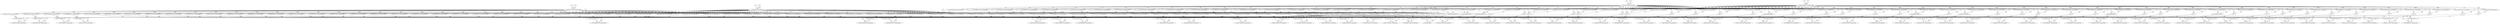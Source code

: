 digraph BayesianNetwork {
<96> -> <160> [label=mu]
<98> -> <99> [label=mu]
<162> -> <163> [label=left]
<290> -> <291> [label=sigma]
<322> -> <323> [label=right]
<386> -> <387> [label=left]
<514> -> <515> [label=sigma]
<546> -> <547> [label=right]
<226> -> <228> [label=mu]
<258> -> <260> [label=left]
<450> -> <452> [label=mu]
<482> -> <484> [label=left]
<194> -> <198> [label=right]
<93> -> <257> [label=mu]
<418> -> <422> [label=right]
<96> -> <167> [label=mu]
<93> -> <264> [label=mu]
<96> -> <174> [label=mu]
<93> -> <271> [label=mu]
<96> -> <181> [label=mu]
<93> -> <278> [label=mu]
<96> -> <188> [label=mu]
<93> -> <285> [label=mu]
<227> -> <228> [label=sigma]
<259> -> <260> [label=right]
<323> -> <324> [label=left]
<451> -> <452> [label=sigma]
<483> -> <484> [label=right]
<547> -> <548> [label=left]
<163> -> <165> [label=mu]
<195> -> <197> [label=left]
<387> -> <389> [label=mu]
<419> -> <421> [label=left]
<96> -> <195> [label=mu]
<99> -> <103> [label=sigma]
<131> -> <135> [label=right]
<355> -> <359> [label=right]
<93> -> <292> [label=mu]
<96> -> <202> [label=mu]
<99> -> <110> [label=sigma]
<93> -> <299> [label=mu]
<96> -> <209> [label=mu]
<99> -> <117> [label=sigma]
<93> -> <306> [label=mu]
<96> -> <216> [label=mu]
<99> -> <124> [label=sigma]
<93> -> <313> [label=mu]
<96> -> <223> [label=mu]
<99> -> <131> [label=sigma]
<164> -> <165> [label=sigma]
<196> -> <197> [label=right]
<260> -> <261> [label=left]
<388> -> <389> [label=sigma]
<420> -> <421> [label=right]
<484> -> <485> [label=left]
<100> -> <102> [label=sigma]
<132> -> <134> [label=left]
<324> -> <326> [label=mu]
<356> -> <358> [label=left]
<548> -> <550> [label=mu]
<93> -> <320> [label=mu]
<292> -> <296> [label=right]
<516> -> <520> [label=right]
<96> -> <230> [label=mu]
<99> -> <138> [label=sigma]
<93> -> <327> [label=mu]
<96> -> <237> [label=mu]
<99> -> <145> [label=sigma]
<93> -> <334> [label=mu]
<96> -> <244> [label=mu]
<99> -> <152> [label=sigma]
<93> -> <341> [label=mu]
<96> -> <251> [label=mu]
<99> -> <159> [label=sigma]
<93> -> <348> [label=mu]
<101> -> <102> [label=mu]
<133> -> <134> [label=right]
<197> -> <198> [label=left]
<325> -> <326> [label=sigma]
<357> -> <358> [label=right]
<421> -> <422> [label=left]
<549> -> <550> [label=sigma]
<96> -> <258> [label=mu]
<261> -> <263> [label=mu]
<293> -> <295> [label=left]
<485> -> <487> [label=mu]
<517> -> <519> [label=left]
<99> -> <166> [label=sigma]
<229> -> <233> [label=right]
<453> -> <457> [label=right]
<93> -> <355> [label=mu]
<96> -> <265> [label=mu]
<99> -> <173> [label=sigma]
<93> -> <362> [label=mu]
<96> -> <272> [label=mu]
<99> -> <180> [label=sigma]
<93> -> <369> [label=mu]
<96> -> <279> [label=mu]
<99> -> <187> [label=sigma]
<93> -> <376> [label=mu]
<96> -> <286> [label=mu]
<99> -> <194> [label=sigma]
<134> -> <135> [label=left]
<262> -> <263> [label=sigma]
<294> -> <295> [label=right]
<358> -> <359> [label=left]
<486> -> <487> [label=sigma]
<518> -> <519> [label=right]
<102> -> <104> [label=sigma]
<198> -> <200> [label=mu]
<230> -> <232> [label=left]
<93> -> <383> [label=mu]
<422> -> <424> [label=mu]
<454> -> <456> [label=left]
<166> -> <170> [label=right]
<390> -> <394> [label=right]
<96> -> <293> [label=mu]
<99> -> <201> [label=sigma]
<102> -> <111> [label=sigma]
<93> -> <390> [label=mu]
<96> -> <300> [label=mu]
<99> -> <208> [label=sigma]
<102> -> <118> [label=sigma]
<93> -> <397> [label=mu]
<96> -> <307> [label=mu]
<99> -> <215> [label=sigma]
<102> -> <125> [label=sigma]
<93> -> <404> [label=mu]
<96> -> <314> [label=mu]
<99> -> <222> [label=sigma]
<102> -> <132> [label=sigma]
<93> -> <411> [label=mu]
<199> -> <200> [label=sigma]
<231> -> <232> [label=right]
<295> -> <296> [label=left]
<96> -> <321> [label=mu]
<423> -> <424> [label=sigma]
<455> -> <456> [label=right]
<519> -> <520> [label=left]
<135> -> <137> [label=mu]
<167> -> <169> [label=left]
<99> -> <229> [label=sigma]
<359> -> <361> [label=mu]
<391> -> <393> [label=left]
<103> -> <107> [label=right]
<327> -> <331> [label=right]
<102> -> <139> [label=sigma]
<93> -> <418> [label=mu]
<96> -> <328> [label=mu]
<99> -> <236> [label=sigma]
<102> -> <146> [label=sigma]
<93> -> <425> [label=mu]
<96> -> <335> [label=mu]
<99> -> <243> [label=sigma]
<102> -> <153> [label=sigma]
<93> -> <432> [label=mu]
<96> -> <342> [label=mu]
<99> -> <250> [label=sigma]
<102> -> <160> [label=sigma]
<93> -> <439> [label=mu]
<96> -> <349> [label=mu]
<99> -> <257> [label=sigma]
<168> -> <169> [label=right]
<136> -> <137> [label=sigma]
<102> -> <167> [label=sigma]
<232> -> <233> [label=left]
<360> -> <361> [label=sigma]
<392> -> <393> [label=right]
<93> -> <446> [label=mu]
<456> -> <457> [label=left]
<104> -> <106> [label=left]
<296> -> <298> [label=mu]
<328> -> <330> [label=left]
<520> -> <522> [label=mu]
<264> -> <268> [label=right]
<96> -> <356> [label=mu]
<488> -> <492> [label=right]
<99> -> <264> [label=sigma]
<102> -> <174> [label=sigma]
<93> -> <453> [label=mu]
<96> -> <363> [label=mu]
<99> -> <271> [label=sigma]
<102> -> <181> [label=sigma]
<93> -> <460> [label=mu]
<96> -> <370> [label=mu]
<99> -> <278> [label=sigma]
<102> -> <188> [label=sigma]
<93> -> <467> [label=mu]
<96> -> <377> [label=mu]
<99> -> <285> [label=sigma]
<102> -> <195> [label=sigma]
<93> -> <474> [label=mu]
<96> -> <384> [label=mu]
<105> -> <106> [label=right]
<169> -> <170> [label=left]
<99> -> <292> [label=sigma]
<297> -> <298> [label=sigma]
<329> -> <330> [label=right]
<393> -> <394> [label=left]
<521> -> <522> [label=sigma]
<233> -> <235> [label=mu]
<265> -> <267> [label=left]
<457> -> <459> [label=mu]
<489> -> <491> [label=left]
<102> -> <202> [label=sigma]
<201> -> <205> [label=right]
<425> -> <429> [label=right]
<93> -> <481> [label=mu]
<96> -> <391> [label=mu]
<99> -> <299> [label=sigma]
<102> -> <209> [label=sigma]
<93> -> <488> [label=mu]
<96> -> <398> [label=mu]
<99> -> <306> [label=sigma]
<102> -> <216> [label=sigma]
<93> -> <495> [label=mu]
<96> -> <405> [label=mu]
<99> -> <313> [label=sigma]
<102> -> <223> [label=sigma]
<93> -> <502> [label=mu]
<96> -> <412> [label=mu]
<99> -> <320> [label=sigma]
<102> -> <230> [label=sigma]
<93> -> <509> [label=mu]
<106> -> <107> [label=left]
<234> -> <235> [label=sigma]
<266> -> <267> [label=right]
<330> -> <331> [label=left]
<458> -> <459> [label=sigma]
<490> -> <491> [label=right]
<170> -> <172> [label=mu]
<202> -> <204> [label=left]
<394> -> <396> [label=mu]
<426> -> <428> [label=left]
<96> -> <419> [label=mu]
<138> -> <142> [label=right]
<99> -> <327> [label=sigma]
<362> -> <366> [label=right]
<102> -> <237> [label=sigma]
<93> -> <516> [label=mu]
<96> -> <426> [label=mu]
<99> -> <334> [label=sigma]
<102> -> <244> [label=sigma]
<93> -> <523> [label=mu]
<96> -> <433> [label=mu]
<99> -> <341> [label=sigma]
<102> -> <251> [label=sigma]
<93> -> <530> [label=mu]
<96> -> <440> [label=mu]
<99> -> <348> [label=sigma]
<102> -> <258> [label=sigma]
<93> -> <537> [label=mu]
<96> -> <447> [label=mu]
<99> -> <355> [label=sigma]
<171> -> <172> [label=sigma]
<203> -> <204> [label=right]
<267> -> <268> [label=left]
<395> -> <396> [label=sigma]
<427> -> <428> [label=right]
<491> -> <492> [label=left]
<107> -> <109> [label=mu]
<139> -> <141> [label=left]
<331> -> <333> [label=mu]
<363> -> <365> [label=left]
<102> -> <265> [label=sigma]
<93> -> <544> [label=mu]
<299> -> <303> [label=right]
<523> -> <527> [label=right]
<96> -> <454> [label=mu]
<99> -> <362> [label=sigma]
<102> -> <272> [label=sigma]
<96> -> <461> [label=mu]
<99> -> <369> [label=sigma]
<102> -> <279> [label=sigma]
<96> -> <468> [label=mu]
<99> -> <376> [label=sigma]
<102> -> <286> [label=sigma]
<96> -> <475> [label=mu]
<99> -> <383> [label=sigma]
<102> -> <293> [label=sigma]
<204> -> <205> [label=left]
<108> -> <109> [label=sigma]
<140> -> <141> [label=right]
<332> -> <333> [label=sigma]
<364> -> <365> [label=right]
<428> -> <429> [label=left]
<268> -> <270> [label=mu]
<300> -> <302> [label=left]
<96> -> <482> [label=mu]
<492> -> <494> [label=mu]
<524> -> <526> [label=left]
<99> -> <390> [label=sigma]
<236> -> <240> [label=right]
<460> -> <464> [label=right]
<102> -> <300> [label=sigma]
<96> -> <489> [label=mu]
<99> -> <397> [label=sigma]
<102> -> <307> [label=sigma]
<96> -> <496> [label=mu]
<99> -> <404> [label=sigma]
<102> -> <314> [label=sigma]
<96> -> <503> [label=mu]
<99> -> <411> [label=sigma]
<102> -> <321> [label=sigma]
<96> -> <510> [label=mu]
<99> -> <418> [label=sigma]
<141> -> <142> [label=left]
<269> -> <270> [label=sigma]
<301> -> <302> [label=right]
<365> -> <366> [label=left]
<493> -> <494> [label=sigma]
<525> -> <526> [label=right]
<205> -> <207> [label=mu]
<237> -> <239> [label=left]
<102> -> <328> [label=sigma]
<429> -> <431> [label=mu]
<461> -> <463> [label=left]
<173> -> <177> [label=right]
<397> -> <401> [label=right]
<96> -> <517> [label=mu]
<99> -> <425> [label=sigma]
<102> -> <335> [label=sigma]
<96> -> <524> [label=mu]
<99> -> <432> [label=sigma]
<102> -> <342> [label=sigma]
<96> -> <531> [label=mu]
<99> -> <439> [label=sigma]
<102> -> <349> [label=sigma]
<96> -> <538> [label=mu]
<99> -> <446> [label=sigma]
<102> -> <356> [label=sigma]
<206> -> <207> [label=sigma]
<238> -> <239> [label=right]
<302> -> <303> [label=left]
<430> -> <431> [label=sigma]
<462> -> <463> [label=right]
<526> -> <527> [label=left]
<96> -> <545> [label=mu]
<142> -> <144> [label=mu]
<174> -> <176> [label=left]
<366> -> <368> [label=mu]
<398> -> <400> [label=left]
<99> -> <453> [label=sigma]
<110> -> <114> [label=right]
<334> -> <338> [label=right]
<102> -> <363> [label=sigma]
<99> -> <460> [label=sigma]
<102> -> <370> [label=sigma]
<99> -> <467> [label=sigma]
<102> -> <377> [label=sigma]
<99> -> <474> [label=sigma]
<102> -> <384> [label=sigma]
<99> -> <481> [label=sigma]
<143> -> <144> [label=sigma]
<175> -> <176> [label=right]
<239> -> <240> [label=left]
<367> -> <368> [label=sigma]
<102> -> <391> [label=sigma]
<399> -> <400> [label=right]
<463> -> <464> [label=left]
<111> -> <113> [label=left]
<303> -> <305> [label=mu]
<335> -> <337> [label=left]
<527> -> <529> [label=mu]
<271> -> <275> [label=right]
<495> -> <499> [label=right]
<99> -> <488> [label=sigma]
<102> -> <398> [label=sigma]
<99> -> <495> [label=sigma]
<102> -> <405> [label=sigma]
<99> -> <502> [label=sigma]
<102> -> <412> [label=sigma]
<99> -> <509> [label=sigma]
<102> -> <419> [label=sigma]
<112> -> <113> [label=right]
<176> -> <177> [label=left]
<304> -> <305> [label=sigma]
<336> -> <337> [label=right]
<400> -> <401> [label=left]
<99> -> <516> [label=sigma]
<528> -> <529> [label=sigma]
<240> -> <242> [label=mu]
<272> -> <274> [label=left]
<464> -> <466> [label=mu]
<496> -> <498> [label=left]
<208> -> <212> [label=right]
<102> -> <426> [label=sigma]
<432> -> <436> [label=right]
<99> -> <523> [label=sigma]
<102> -> <433> [label=sigma]
<99> -> <530> [label=sigma]
<102> -> <440> [label=sigma]
<99> -> <537> [label=sigma]
<102> -> <447> [label=sigma]
<99> -> <544> [label=sigma]
<102> -> <454> [label=sigma]
<113> -> <114> [label=left]
<241> -> <242> [label=sigma]
<273> -> <274> [label=right]
<337> -> <338> [label=left]
<465> -> <466> [label=sigma]
<497> -> <498> [label=right]
<177> -> <179> [label=mu]
<209> -> <211> [label=left]
<401> -> <403> [label=mu]
<433> -> <435> [label=left]
<145> -> <149> [label=right]
<369> -> <373> [label=right]
<102> -> <461> [label=sigma]
<102> -> <468> [label=sigma]
<102> -> <475> [label=sigma]
<102> -> <482> [label=sigma]
<178> -> <179> [label=sigma]
<210> -> <211> [label=right]
<274> -> <275> [label=left]
<402> -> <403> [label=sigma]
<434> -> <435> [label=right]
<498> -> <499> [label=left]
<114> -> <116> [label=mu]
<146> -> <148> [label=left]
<338> -> <340> [label=mu]
<370> -> <372> [label=left]
<102> -> <489> [label=sigma]
<306> -> <310> [label=right]
<530> -> <534> [label=right]
<102> -> <496> [label=sigma]
<102> -> <503> [label=sigma]
<102> -> <510> [label=sigma]
<102> -> <517> [label=sigma]
<115> -> <116> [label=sigma]
<147> -> <148> [label=right]
<211> -> <212> [label=left]
<339> -> <340> [label=sigma]
<371> -> <372> [label=right]
<435> -> <436> [label=left]
<275> -> <277> [label=mu]
<307> -> <309> [label=left]
<499> -> <501> [label=mu]
<531> -> <533> [label=left]
<243> -> <247> [label=right]
<467> -> <471> [label=right]
<102> -> <524> [label=sigma]
<102> -> <531> [label=sigma]
<102> -> <538> [label=sigma]
<102> -> <545> [label=sigma]
<148> -> <149> [label=left]
<276> -> <277> [label=sigma]
<308> -> <309> [label=right]
<372> -> <373> [label=left]
<500> -> <501> [label=sigma]
<532> -> <533> [label=right]
<212> -> <214> [label=mu]
<244> -> <246> [label=left]
<436> -> <438> [label=mu]
<468> -> <470> [label=left]
<180> -> <184> [label=right]
<404> -> <408> [label=right]
<213> -> <214> [label=sigma]
<245> -> <246> [label=right]
<309> -> <310> [label=left]
<437> -> <438> [label=sigma]
<469> -> <470> [label=right]
<533> -> <534> [label=left]
<149> -> <151> [label=mu]
<181> -> <183> [label=left]
<373> -> <375> [label=mu]
<405> -> <407> [label=left]
<117> -> <121> [label=right]
<341> -> <345> [label=right]
<150> -> <151> [label=sigma]
<182> -> <183> [label=right]
<246> -> <247> [label=left]
<374> -> <375> [label=sigma]
<406> -> <407> [label=right]
<470> -> <471> [label=left]
<118> -> <120> [label=left]
<310> -> <312> [label=mu]
<342> -> <344> [label=left]
<534> -> <536> [label=mu]
<278> -> <282> [label=right]
<502> -> <506> [label=right]
<119> -> <120> [label=right]
<183> -> <184> [label=left]
<311> -> <312> [label=sigma]
<343> -> <344> [label=right]
<407> -> <408> [label=left]
<535> -> <536> [label=sigma]
<247> -> <249> [label=mu]
<279> -> <281> [label=left]
<471> -> <473> [label=mu]
<503> -> <505> [label=left]
<215> -> <219> [label=right]
<439> -> <443> [label=right]
<120> -> <121> [label=left]
<248> -> <249> [label=sigma]
<280> -> <281> [label=right]
<344> -> <345> [label=left]
<472> -> <473> [label=sigma]
<504> -> <505> [label=right]
<184> -> <186> [label=mu]
<216> -> <218> [label=left]
<408> -> <410> [label=mu]
<440> -> <442> [label=left]
<152> -> <156> [label=right]
<376> -> <380> [label=right]
<185> -> <186> [label=sigma]
<217> -> <218> [label=right]
<281> -> <282> [label=left]
<409> -> <410> [label=sigma]
<441> -> <442> [label=right]
<505> -> <506> [label=left]
<121> -> <123> [label=mu]
<153> -> <155> [label=left]
<345> -> <347> [label=mu]
<377> -> <379> [label=left]
<313> -> <317> [label=right]
<537> -> <541> [label=right]
<122> -> <123> [label=sigma]
<154> -> <155> [label=right]
<218> -> <219> [label=left]
<346> -> <347> [label=sigma]
<378> -> <379> [label=right]
<442> -> <443> [label=left]
<282> -> <284> [label=mu]
<314> -> <316> [label=left]
<506> -> <508> [label=mu]
<538> -> <540> [label=left]
<250> -> <254> [label=right]
<474> -> <478> [label=right]
<155> -> <156> [label=left]
<283> -> <284> [label=sigma]
<315> -> <316> [label=right]
<379> -> <380> [label=left]
<507> -> <508> [label=sigma]
<539> -> <540> [label=right]
<91> -> <93> [label=mu]
<219> -> <221> [label=mu]
<251> -> <253> [label=left]
<443> -> <445> [label=mu]
<475> -> <477> [label=left]
<187> -> <191> [label=right]
<411> -> <415> [label=right]
<92> -> <93> [label=sigma]
<220> -> <221> [label=sigma]
<252> -> <253> [label=right]
<316> -> <317> [label=left]
<444> -> <445> [label=sigma]
<476> -> <477> [label=right]
<540> -> <541> [label=left]
<156> -> <158> [label=mu]
<188> -> <190> [label=left]
<380> -> <382> [label=mu]
<412> -> <414> [label=left]
<124> -> <128> [label=right]
<348> -> <352> [label=right]
<157> -> <158> [label=sigma]
<189> -> <190> [label=right]
<253> -> <254> [label=left]
<381> -> <382> [label=sigma]
<413> -> <414> [label=right]
<477> -> <478> [label=left]
<125> -> <127> [label=left]
<317> -> <319> [label=mu]
<349> -> <351> [label=left]
<541> -> <543> [label=mu]
<285> -> <289> [label=right]
<509> -> <513> [label=right]
<93> -> <103> [label=mu]
<93> -> <110> [label=mu]
<93> -> <117> [label=mu]
<93> -> <124> [label=mu]
<126> -> <127> [label=right]
<190> -> <191> [label=left]
<318> -> <319> [label=sigma]
<350> -> <351> [label=right]
<414> -> <415> [label=left]
<542> -> <543> [label=sigma]
<94> -> <96> [label=mu]
<254> -> <256> [label=mu]
<286> -> <288> [label=left]
<478> -> <480> [label=mu]
<510> -> <512> [label=left]
<222> -> <226> [label=right]
<446> -> <450> [label=right]
<93> -> <131> [label=mu]
<93> -> <138> [label=mu]
<93> -> <145> [label=mu]
<93> -> <152> [label=mu]
<95> -> <96> [label=sigma]
<127> -> <128> [label=left]
<255> -> <256> [label=sigma]
<287> -> <288> [label=right]
<351> -> <352> [label=left]
<479> -> <480> [label=sigma]
<511> -> <512> [label=right]
<93> -> <159> [label=mu]
<191> -> <193> [label=mu]
<223> -> <225> [label=left]
<415> -> <417> [label=mu]
<447> -> <449> [label=left]
<159> -> <163> [label=right]
<383> -> <387> [label=right]
<93> -> <166> [label=mu]
<93> -> <173> [label=mu]
<93> -> <180> [label=mu]
<93> -> <187> [label=mu]
<192> -> <193> [label=sigma]
<224> -> <225> [label=right]
<288> -> <289> [label=left]
<416> -> <417> [label=sigma]
<448> -> <449> [label=right]
<512> -> <513> [label=left]
<128> -> <130> [label=mu]
<160> -> <162> [label=left]
<352> -> <354> [label=mu]
<384> -> <386> [label=left]
<320> -> <324> [label=right]
<544> -> <548> [label=right]
<93> -> <194> [label=mu]
<96> -> <104> [label=mu]
<93> -> <201> [label=mu]
<96> -> <111> [label=mu]
<93> -> <208> [label=mu]
<96> -> <118> [label=mu]
<93> -> <215> [label=mu]
<96> -> <125> [label=mu]
<225> -> <226> [label=left]
<161> -> <162> [label=right]
<129> -> <130> [label=sigma]
<93> -> <222> [label=mu]
<353> -> <354> [label=sigma]
<385> -> <386> [label=right]
<449> -> <450> [label=left]
<97> -> <99> [label=sigma]
<289> -> <291> [label=mu]
<321> -> <323> [label=left]
<513> -> <515> [label=mu]
<545> -> <547> [label=left]
<96> -> <132> [label=mu]
<257> -> <261> [label=right]
<481> -> <485> [label=right]
<93> -> <229> [label=mu]
<96> -> <139> [label=mu]
<93> -> <236> [label=mu]
<96> -> <146> [label=mu]
<93> -> <243> [label=mu]
<96> -> <153> [label=mu]
<93> -> <250> [label=mu]
91[label="0.0"]
92[label="10.0"]
93[label="1.4158282862152447 (MuIntercept)"]
94[label="0.0"]
95[label="10.0"]
96[label="-0.5750158924322768 (MuGradient)"]
97[label="0.5"]
98[label="0.0"]
99[label="0.4814795701571648 (SigmaIntercept)"]
100[label="0.5"]
101[label="0.0"]
102[label="1.8438745428669777E-4 (SigmaGradient)"]
103[label="1.6070244377857554 (GaussianVertex)"]
104[label="-0.5751879604924369 (GaussianVertex)"]
105[label="1.0"]
106[label="-0.5751879604924369 (*)"]
107[label="1.0318364772933184 (+)"]
108[label="5.0"]
109[label="0.8329091229351041 (GaussianVertex)"]
110[label="0.7732579033719751 (GaussianVertex)"]
111[label="-0.5751631630525145 (GaussianVertex)"]
112[label="0.0"]
113[label="-0.0 (*)"]
114[label="0.7732579033719751 (+)"]
115[label="5.0"]
116[label="1.1631508098056809 (GaussianVertex)"]
117[label="1.5588980544230742 (GaussianVertex)"]
118[label="-0.575143256261762 (GaussianVertex)"]
119[label="1.0"]
120[label="-0.575143256261762 (*)"]
121[label="0.9837547981613122 (+)"]
122[label="5.0"]
123[label="0.26236426446749106 (GaussianVertex)"]
124[label="1.9101553074979591 (GaussianVertex)"]
125[label="-0.5751620644679134 (GaussianVertex)"]
126[label="0.0"]
127[label="-0.0 (*)"]
128[label="1.9101553074979591 (+)"]
129[label="5.0"]
130[label="1.8562979903656258 (GaussianVertex)"]
131[label="0.988857659082137 (GaussianVertex)"]
132[label="-0.575127243575414 (GaussianVertex)"]
133[label="0.0"]
134[label="-0.0 (*)"]
135[label="0.988857659082137 (+)"]
136[label="5.0"]
137[label="1.9021075263969205 (GaussianVertex)"]
138[label="2.193563875122405 (GaussianVertex)"]
139[label="-0.5751747827256675 (GaussianVertex)"]
140[label="0.0"]
141[label="-0.0 (*)"]
142[label="2.193563875122405 (+)"]
143[label="5.0"]
144[label="1.9878743481543453 (GaussianVertex)"]
145[label="2.171417373812825 (GaussianVertex)"]
146[label="-0.5751838859320137 (GaussianVertex)"]
147[label="0.0"]
148[label="-0.0 (*)"]
149[label="2.171417373812825 (+)"]
150[label="5.0"]
151[label="1.62924053973028 (GaussianVertex)"]
152[label="1.6682608986671084 (GaussianVertex)"]
153[label="-0.5751675031618891 (GaussianVertex)"]
154[label="1.0"]
155[label="-0.5751675031618891 (*)"]
156[label="1.0930933955052193 (+)"]
157[label="5.0"]
158[label="0.9555114450274363 (GaussianVertex)"]
159[label="0.7085540593790538 (GaussianVertex)"]
160[label="-0.5751675534530447 (GaussianVertex)"]
161[label="0.0"]
162[label="-0.0 (*)"]
163[label="0.7085540593790538 (+)"]
164[label="5.0"]
165[label="0.8329091229351041 (GaussianVertex)"]
166[label="1.8262560866965816 (GaussianVertex)"]
167[label="-0.5751634150303057 (GaussianVertex)"]
168[label="0.0"]
169[label="-0.0 (*)"]
170[label="1.8262560866965816 (+)"]
171[label="5.0"]
172[label="0.5306282510621705 (GaussianVertex)"]
173[label="1.516299821810049 (GaussianVertex)"]
174[label="-0.5751608894689327 (GaussianVertex)"]
175[label="0.0"]
176[label="-0.0 (*)"]
177[label="1.516299821810049 (+)"]
178[label="5.0"]
179[label="1.3350010667323402 (GaussianVertex)"]
180[label="1.8468999404838502 (GaussianVertex)"]
181[label="-0.5751582009403576 (GaussianVertex)"]
182[label="0.0"]
183[label="-0.0 (*)"]
184[label="1.8468999404838502 (+)"]
185[label="5.0"]
186[label="2.0541237336955462 (GaussianVertex)"]
187[label="1.7484663905473368 (GaussianVertex)"]
188[label="-0.5751541805593872 (GaussianVertex)"]
189[label="0.0"]
190[label="-0.0 (*)"]
191[label="1.7484663905473368 (+)"]
192[label="5.0"]
193[label="-0.10536051565782628 (GaussianVertex)"]
194[label="1.1161830058704718 (GaussianVertex)"]
195[label="-0.5751392265452037 (GaussianVertex)"]
196[label="1.0"]
197[label="-0.5751392265452037 (*)"]
198[label="0.5410437793252681 (+)"]
199[label="5.0"]
200[label="0.0 (GaussianVertex)"]
201[label="1.288365849874096 (GaussianVertex)"]
202[label="-0.575109820170249 (GaussianVertex)"]
203[label="1.0"]
204[label="-0.575109820170249 (*)"]
205[label="0.7132560297038469 (+)"]
206[label="5.0"]
207[label="1.5892352051165808 (GaussianVertex)"]
208[label="0.9762296094275849 (GaussianVertex)"]
209[label="-0.5751295897445019 (GaussianVertex)"]
210[label="0.0"]
211[label="-0.0 (*)"]
212[label="0.9762296094275849 (+)"]
213[label="5.0"]
214[label="1.0296194171811583 (GaussianVertex)"]
215[label="1.9458264565432293 (GaussianVertex)"]
216[label="-0.575110594656318 (GaussianVertex)"]
217[label="0.0"]
218[label="-0.0 (*)"]
219[label="1.9458264565432293 (+)"]
220[label="5.0"]
221[label="1.9315214116032136 (GaussianVertex)"]
222[label="1.3042355588141494 (GaussianVertex)"]
223[label="-0.5751165442466651 (GaussianVertex)"]
224[label="0.0"]
225[label="-0.0 (*)"]
226[label="1.3042355588141494 (+)"]
227[label="5.0"]
228[label="0.6418538861723948 (GaussianVertex)"]
229[label="1.1849761575250737 (GaussianVertex)"]
230[label="-0.5751480620196123 (GaussianVertex)"]
231[label="0.0"]
232[label="-0.0 (*)"]
233[label="1.1849761575250737 (+)"]
234[label="5.0"]
235[label="1.308332819650179 (GaussianVertex)"]
236[label="1.2925891158267535 (GaussianVertex)"]
237[label="-0.5751393378620394 (GaussianVertex)"]
238[label="0.0"]
239[label="-0.0 (*)"]
240[label="1.2925891158267535 (+)"]
241[label="5.0"]
242[label="1.7047480922384253 (GaussianVertex)"]
243[label="1.462895255254633 (GaussianVertex)"]
244[label="-0.5751769085187608 (GaussianVertex)"]
245[label="0.0"]
246[label="-0.0 (*)"]
247[label="1.462895255254633 (+)"]
248[label="5.0"]
249[label="2.0149030205422647 (GaussianVertex)"]
250[label="1.184890302222623 (GaussianVertex)"]
251[label="-0.5751851440224603 (GaussianVertex)"]
252[label="0.0"]
253[label="-0.0 (*)"]
254[label="1.184890302222623 (+)"]
255[label="5.0"]
256[label="1.2527629684953678 (GaussianVertex)"]
257[label="0.7462402916721421 (GaussianVertex)"]
258[label="-0.5751768145083577 (GaussianVertex)"]
259[label="1.0"]
260[label="-0.5751768145083577 (*)"]
261[label="0.17106347716378445 (+)"]
262[label="5.0"]
263[label="0.9555114450274363 (GaussianVertex)"]
264[label="1.9808537517083205 (GaussianVertex)"]
265[label="-0.5751838893136109 (GaussianVertex)"]
266[label="0.0"]
267[label="-0.0 (*)"]
268[label="1.9808537517083205 (+)"]
269[label="5.0"]
270[label="1.1939224684724346 (GaussianVertex)"]
271[label="1.4400227432692858 (GaussianVertex)"]
272[label="-0.5751628161527664 (GaussianVertex)"]
273[label="0.0"]
274[label="-0.0 (*)"]
275[label="1.4400227432692858 (+)"]
276[label="5.0"]
277[label="2.667228206581955 (GaussianVertex)"]
278[label="2.366256802690957 (GaussianVertex)"]
279[label="-0.5751384909751028 (GaussianVertex)"]
280[label="0.0"]
281[label="-0.0 (*)"]
282[label="2.366256802690957 (+)"]
283[label="5.0"]
284[label="2.079441541679836 (GaussianVertex)"]
285[label="2.154722277496238 (GaussianVertex)"]
286[label="-0.5751163284065599 (GaussianVertex)"]
287[label="0.0"]
288[label="-0.0 (*)"]
289[label="2.154722277496238 (+)"]
290[label="5.0"]
291[label="1.2527629684953678 (GaussianVertex)"]
292[label="0.704825819525708 (GaussianVertex)"]
293[label="-0.575122154496437 (GaussianVertex)"]
294[label="1.0"]
295[label="-0.575122154496437 (*)"]
296[label="0.129703665029271 (+)"]
297[label="5.0"]
298[label="1.0647107369924282 (GaussianVertex)"]
299[label="1.2949141372497903 (GaussianVertex)"]
300[label="-0.5751442924754008 (GaussianVertex)"]
301[label="0.0"]
302[label="-0.0 (*)"]
303[label="1.2949141372497903 (+)"]
304[label="5.0"]
305[label="1.308332819650179 (GaussianVertex)"]
306[label="2.333046094394347 (GaussianVertex)"]
307[label="-0.5751338337572554 (GaussianVertex)"]
308[label="0.0"]
309[label="-0.0 (*)"]
310[label="2.333046094394347 (+)"]
311[label="5.0"]
312[label="0.6931471805599453 (GaussianVertex)"]
313[label="1.4307980001183958 (GaussianVertex)"]
314[label="-0.5751178624321933 (GaussianVertex)"]
315[label="0.0"]
316[label="-0.0 (*)"]
317[label="1.4307980001183958 (+)"]
318[label="5.0"]
319[label="2.1400661634962708 (GaussianVertex)"]
320[label="1.3629421760723746 (GaussianVertex)"]
321[label="-0.5751337765495063 (GaussianVertex)"]
322[label="0.0"]
323[label="-0.0 (*)"]
324[label="1.3629421760723746 (+)"]
325[label="5.0"]
326[label="0.6418538861723948 (GaussianVertex)"]
327[label="0.5507581846992036 (GaussianVertex)"]
328[label="-0.5751634255423763 (GaussianVertex)"]
329[label="0.0"]
330[label="-0.0 (*)"]
331[label="0.5507581846992036 (+)"]
332[label="5.0"]
333[label="2.4336133554004498 (GaussianVertex)"]
334[label="1.6947184797905996 (GaussianVertex)"]
335[label="-0.5751468584890485 (GaussianVertex)"]
336[label="0.0"]
337[label="-0.0 (*)"]
338[label="1.6947184797905996 (+)"]
339[label="5.0"]
340[label="1.9459101490553128 (GaussianVertex)"]
341[label="1.8971891489606285 (GaussianVertex)"]
342[label="-0.5751451557213775 (GaussianVertex)"]
343[label="0.0"]
344[label="-0.0 (*)"]
345[label="1.8971891489606285 (+)"]
346[label="5.0"]
347[label="0.5877866649021191 (GaussianVertex)"]
348[label="0.8133489837834873 (GaussianVertex)"]
349[label="-0.5751389657081937 (GaussianVertex)"]
350[label="1.0"]
351[label="-0.5751389657081937 (*)"]
352[label="0.23821001807529363 (+)"]
353[label="5.0"]
354[label="2.4336133554004498 (GaussianVertex)"]
355[label="1.4060801620877967 (GaussianVertex)"]
356[label="-0.5751672103780415 (GaussianVertex)"]
357[label="1.0"]
358[label="-0.5751672103780415 (*)"]
359[label="0.8309129517097552 (+)"]
360[label="5.0"]
361[label="0.33647223662121306 (GaussianVertex)"]
362[label="0.8673889329419584 (GaussianVertex)"]
363[label="-0.5751256544262432 (GaussianVertex)"]
364[label="0.0"]
365[label="-0.0 (*)"]
366[label="0.8673889329419584 (+)"]
367[label="5.0"]
368[label="2.322387720290225 (GaussianVertex)"]
369[label="1.5016136612549154 (GaussianVertex)"]
370[label="-0.5751760617626633 (GaussianVertex)"]
371[label="0.0"]
372[label="-0.0 (*)"]
373[label="1.5016136612549154 (+)"]
374[label="5.0"]
375[label="2.5336968139574316 (GaussianVertex)"]
376[label="1.3946010789005576 (GaussianVertex)"]
377[label="-0.5751541480976602 (GaussianVertex)"]
378[label="0.0"]
379[label="-0.0 (*)"]
380[label="1.3946010789005576 (+)"]
381[label="5.0"]
382[label="2.8678989020441064 (GaussianVertex)"]
383[label="0.4506863694560639 (GaussianVertex)"]
384[label="-0.5751733394808358 (GaussianVertex)"]
385[label="0.0"]
386[label="-0.0 (*)"]
387[label="0.4506863694560639 (+)"]
388[label="5.0"]
389[label="1.88706964903238 (GaussianVertex)"]
390[label="2.0801933107339816 (GaussianVertex)"]
391[label="-0.5751731554173971 (GaussianVertex)"]
392[label="0.0"]
393[label="-0.0 (*)"]
394[label="2.0801933107339816 (+)"]
395[label="5.0"]
396[label="1.3862943611198906 (GaussianVertex)"]
397[label="1.5553173951570096 (GaussianVertex)"]
398[label="-0.5751514712256102 (GaussianVertex)"]
399[label="1.0"]
400[label="-0.5751514712256102 (*)"]
401[label="0.9801659239313995 (+)"]
402[label="5.0"]
403[label="0.4700036292457356 (GaussianVertex)"]
404[label="1.7571176876127652 (GaussianVertex)"]
405[label="-0.5751464980730786 (GaussianVertex)"]
406[label="0.0"]
407[label="-0.0 (*)"]
408[label="1.7571176876127652 (+)"]
409[label="5.0"]
410[label="1.4350845252893225 (GaussianVertex)"]
411[label="1.538696113086779 (GaussianVertex)"]
412[label="-0.5751514482403293 (GaussianVertex)"]
413[label="0.0"]
414[label="-0.0 (*)"]
415[label="1.538696113086779 (+)"]
416[label="5.0"]
417[label="2.3418058061473266 (GaussianVertex)"]
418[label="0.7380873414844258 (GaussianVertex)"]
419[label="-0.5751231329132092 (GaussianVertex)"]
420[label="0.0"]
421[label="-0.0 (*)"]
422[label="0.7380873414844258 (+)"]
423[label="5.0"]
424[label="0.8754687373538999 (GaussianVertex)"]
425[label="0.6844620022911164 (GaussianVertex)"]
426[label="-0.5751828699932223 (GaussianVertex)"]
427[label="1.0"]
428[label="-0.5751828699932223 (*)"]
429[label="0.1092791322978941 (+)"]
430[label="5.0"]
431[label="-0.5108256237659907 (GaussianVertex)"]
432[label="1.7253327911994174 (GaussianVertex)"]
433[label="-0.5751283507687908 (GaussianVertex)"]
434[label="0.0"]
435[label="-0.0 (*)"]
436[label="1.7253327911994174 (+)"]
437[label="5.0"]
438[label="0.4054651081081644 (GaussianVertex)"]
439[label="1.1779098407244186 (GaussianVertex)"]
440[label="-0.5751724321690989 (GaussianVertex)"]
441[label="0.0"]
442[label="-0.0 (*)"]
443[label="1.1779098407244186 (+)"]
444[label="5.0"]
445[label="2.3978952727983707 (GaussianVertex)"]
446[label="1.5734328998057427 (GaussianVertex)"]
447[label="-0.5751456467436787 (GaussianVertex)"]
448[label="0.0"]
449[label="-0.0 (*)"]
450[label="1.5734328998057427 (+)"]
451[label="5.0"]
452[label="2.5014359517392113 (GaussianVertex)"]
453[label="1.2022376052063322 (GaussianVertex)"]
454[label="-0.5751871371819272 (GaussianVertex)"]
455[label="0.0"]
456[label="-0.0 (*)"]
457[label="1.2022376052063322 (+)"]
458[label="5.0"]
459[label="2.1041341542702074 (GaussianVertex)"]
460[label="1.4143012256715974 (GaussianVertex)"]
461[label="-0.5751622102194981 (GaussianVertex)"]
462[label="0.0"]
463[label="-0.0 (*)"]
464[label="1.4143012256715974 (+)"]
465[label="5.0"]
466[label="1.7047480922384253 (GaussianVertex)"]
467[label="1.7710639312836887 (GaussianVertex)"]
468[label="-0.5751453406871244 (GaussianVertex)"]
469[label="0.0"]
470[label="-0.0 (*)"]
471[label="1.7710639312836887 (+)"]
472[label="5.0"]
473[label="2.1041341542702074 (GaussianVertex)"]
474[label="1.3064833577091406 (GaussianVertex)"]
475[label="-0.5751060544942616 (GaussianVertex)"]
476[label="0.0"]
477[label="-0.0 (*)"]
478[label="1.3064833577091406 (+)"]
479[label="5.0"]
480[label="1.8718021769015916 (GaussianVertex)"]
481[label="1.5459364381232181 (GaussianVertex)"]
482[label="-0.5751640048943787 (GaussianVertex)"]
483[label="0.0"]
484[label="-0.0 (*)"]
485[label="1.5459364381232181 (+)"]
486[label="5.0"]
487[label="1.0296194171811583 (GaussianVertex)"]
488[label="1.662316511607488 (GaussianVertex)"]
489[label="-0.5751640302701636 (GaussianVertex)"]
490[label="1.0"]
491[label="-0.5751640302701636 (*)"]
492[label="1.0871524813373243 (+)"]
493[label="5.0"]
494[label="1.3350010667323402 (GaussianVertex)"]
495[label="0.4483485807281915 (GaussianVertex)"]
496[label="-0.5751888214820405 (GaussianVertex)"]
497[label="0.0"]
498[label="-0.0 (*)"]
499[label="0.4483485807281915 (+)"]
500[label="5.0"]
501[label="1.4350845252893225 (GaussianVertex)"]
502[label="1.9281448719467544 (GaussianVertex)"]
503[label="-0.5751850465306636 (GaussianVertex)"]
504[label="0.0"]
505[label="-0.0 (*)"]
506[label="1.9281448719467544 (+)"]
507[label="5.0"]
508[label="2.2512917986064958 (GaussianVertex)"]
509[label="0.853340784228288 (GaussianVertex)"]
510[label="-0.5751040022035933 (GaussianVertex)"]
511[label="0.0"]
512[label="-0.0 (*)"]
513[label="0.853340784228288 (+)"]
514[label="5.0"]
515[label="1.9459101490553128 (GaussianVertex)"]
516[label="1.2568190699132316 (GaussianVertex)"]
517[label="-0.5751616392199987 (GaussianVertex)"]
518[label="0.0"]
519[label="-0.0 (*)"]
520[label="1.2568190699132316 (+)"]
521[label="5.0"]
522[label="1.3609765531356006 (GaussianVertex)"]
523[label="1.0779043464826537 (GaussianVertex)"]
524[label="-0.5751533643556678 (GaussianVertex)"]
525[label="0.0"]
526[label="-0.0 (*)"]
527[label="1.0779043464826537 (+)"]
528[label="5.0"]
529[label="1.9315214116032136 (GaussianVertex)"]
530[label="1.2429923117506028 (GaussianVertex)"]
531[label="-0.5751454610310194 (GaussianVertex)"]
532[label="0.0"]
533[label="-0.0 (*)"]
534[label="1.2429923117506028 (+)"]
535[label="5.0"]
536[label="0.6931471805599453 (GaussianVertex)"]
537[label="2.1553117847061376 (GaussianVertex)"]
538[label="-0.5751648779139354 (GaussianVertex)"]
539[label="0.0"]
540[label="-0.0 (*)"]
541[label="2.1553117847061376 (+)"]
542[label="5.0"]
543[label="1.8082887711792652 (GaussianVertex)"]
544[label="1.9708114692551466 (GaussianVertex)"]
545[label="-0.575157392760199 (GaussianVertex)"]
546[label="0.0"]
547[label="-0.0 (*)"]
548[label="1.9708114692551466 (+)"]
549[label="5.0"]
550[label="2.282382385676526 (GaussianVertex)"]
}